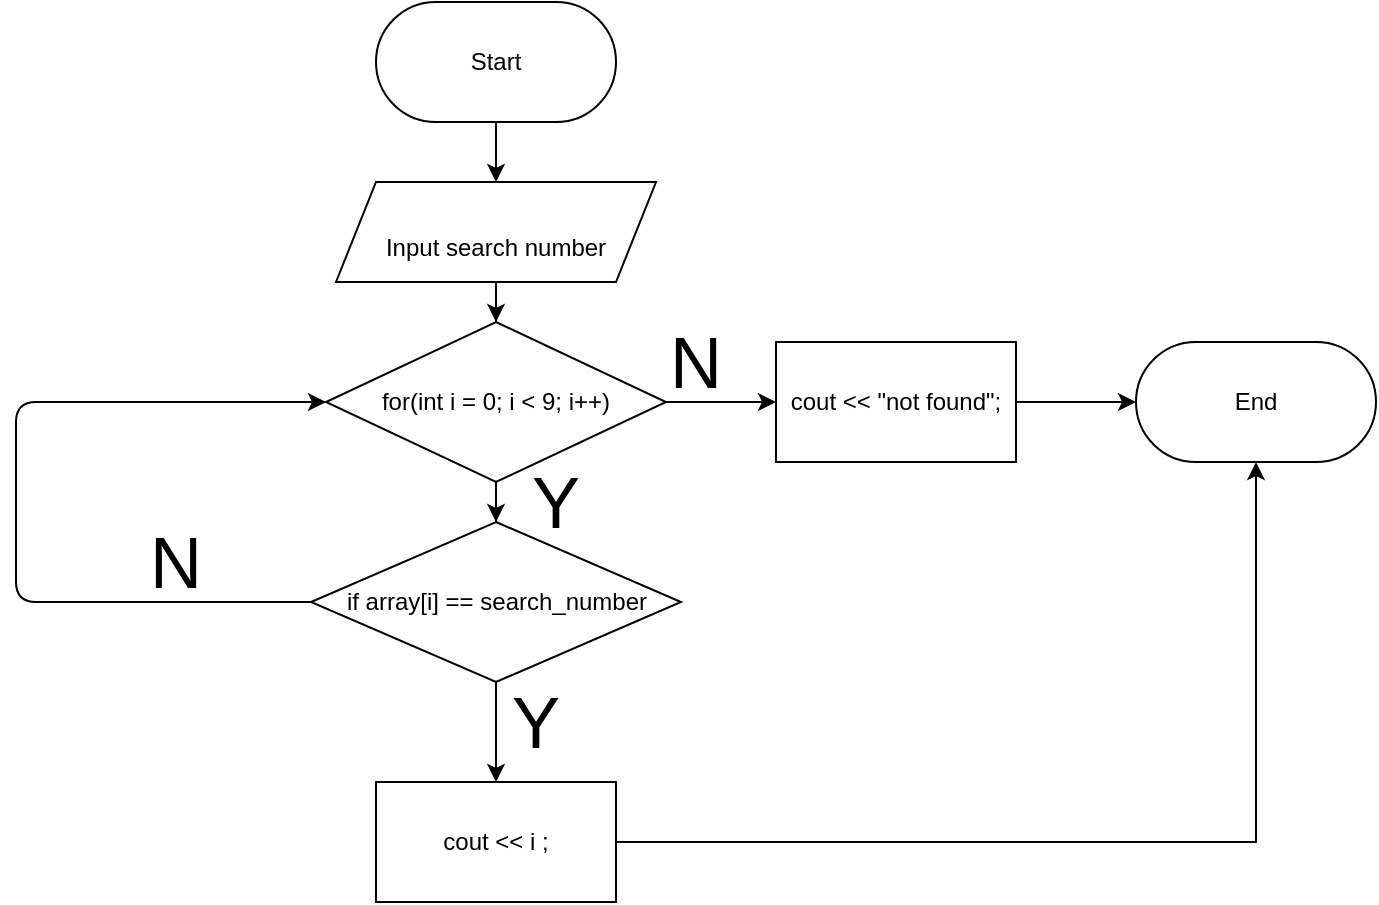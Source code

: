<mxfile>
    <diagram id="gyDqsHkpZ1bibJvhmUUM" name="Page-1">
        <mxGraphModel dx="970" dy="644" grid="1" gridSize="10" guides="1" tooltips="1" connect="1" arrows="1" fold="1" page="1" pageScale="1" pageWidth="850" pageHeight="1100" math="0" shadow="0">
            <root>
                <mxCell id="0"/>
                <mxCell id="1" parent="0"/>
                <mxCell id="4" value="" style="edgeStyle=orthogonalEdgeStyle;rounded=0;orthogonalLoop=1;jettySize=auto;html=1;" edge="1" parent="1" source="2" target="3">
                    <mxGeometry relative="1" as="geometry"/>
                </mxCell>
                <mxCell id="2" value="Start" style="rounded=1;whiteSpace=wrap;html=1;arcSize=50;" vertex="1" parent="1">
                    <mxGeometry x="340" y="160" width="120" height="60" as="geometry"/>
                </mxCell>
                <mxCell id="6" value="" style="edgeStyle=orthogonalEdgeStyle;rounded=0;orthogonalLoop=1;jettySize=auto;html=1;" edge="1" parent="1" source="3" target="5">
                    <mxGeometry relative="1" as="geometry"/>
                </mxCell>
                <mxCell id="3" value="&lt;br&gt;Input search number" style="shape=parallelogram;perimeter=parallelogramPerimeter;whiteSpace=wrap;html=1;fixedSize=1;" vertex="1" parent="1">
                    <mxGeometry x="320" y="250" width="160" height="50" as="geometry"/>
                </mxCell>
                <mxCell id="8" value="" style="edgeStyle=orthogonalEdgeStyle;rounded=0;orthogonalLoop=1;jettySize=auto;html=1;" edge="1" parent="1" source="5" target="7">
                    <mxGeometry relative="1" as="geometry"/>
                </mxCell>
                <mxCell id="22" value="" style="edgeStyle=none;rounded=0;orthogonalLoop=1;jettySize=auto;html=1;" edge="1" parent="1" source="5" target="21">
                    <mxGeometry relative="1" as="geometry"/>
                </mxCell>
                <mxCell id="5" value="for(int i = 0; i &amp;lt; 9; i++)" style="rhombus;whiteSpace=wrap;html=1;" vertex="1" parent="1">
                    <mxGeometry x="315" y="320" width="170" height="80" as="geometry"/>
                </mxCell>
                <mxCell id="10" value="" style="edgeStyle=orthogonalEdgeStyle;rounded=0;orthogonalLoop=1;jettySize=auto;html=1;" edge="1" parent="1" source="7" target="9">
                    <mxGeometry relative="1" as="geometry"/>
                </mxCell>
                <mxCell id="7" value="if array[i] == search_number" style="rhombus;whiteSpace=wrap;html=1;" vertex="1" parent="1">
                    <mxGeometry x="307.5" y="420" width="185" height="80" as="geometry"/>
                </mxCell>
                <mxCell id="12" value="" style="edgeStyle=orthogonalEdgeStyle;rounded=0;orthogonalLoop=1;jettySize=auto;html=1;entryX=0.5;entryY=1;entryDx=0;entryDy=0;exitX=1;exitY=0.5;exitDx=0;exitDy=0;" edge="1" parent="1" source="9" target="23">
                    <mxGeometry relative="1" as="geometry">
                        <mxPoint x="620" y="750" as="sourcePoint"/>
                        <mxPoint x="400" y="650" as="targetPoint"/>
                    </mxGeometry>
                </mxCell>
                <mxCell id="9" value="cout &amp;lt;&amp;lt; i ;" style="rounded=0;whiteSpace=wrap;html=1;" vertex="1" parent="1">
                    <mxGeometry x="340" y="550" width="120" height="60" as="geometry"/>
                </mxCell>
                <mxCell id="20" value="" style="endArrow=classic;html=1;entryX=0;entryY=0.5;entryDx=0;entryDy=0;exitX=0;exitY=0.5;exitDx=0;exitDy=0;" edge="1" parent="1" source="7" target="5">
                    <mxGeometry width="50" height="50" relative="1" as="geometry">
                        <mxPoint x="90" y="340" as="sourcePoint"/>
                        <mxPoint x="140" y="290" as="targetPoint"/>
                        <Array as="points">
                            <mxPoint x="160" y="460"/>
                            <mxPoint x="160" y="360"/>
                        </Array>
                    </mxGeometry>
                </mxCell>
                <mxCell id="24" value="" style="edgeStyle=none;rounded=0;orthogonalLoop=1;jettySize=auto;html=1;" edge="1" parent="1" source="21" target="23">
                    <mxGeometry relative="1" as="geometry"/>
                </mxCell>
                <mxCell id="21" value="cout &amp;lt;&amp;lt; &quot;not found&quot;;" style="rounded=0;whiteSpace=wrap;html=1;" vertex="1" parent="1">
                    <mxGeometry x="540" y="330" width="120" height="60" as="geometry"/>
                </mxCell>
                <mxCell id="23" value="End" style="rounded=1;whiteSpace=wrap;html=1;arcSize=50;" vertex="1" parent="1">
                    <mxGeometry x="720" y="330" width="120" height="60" as="geometry"/>
                </mxCell>
                <mxCell id="25" value="&lt;font style=&quot;font-size: 36px&quot;&gt;N&lt;/font&gt;" style="text;html=1;strokeColor=none;fillColor=none;align=center;verticalAlign=middle;whiteSpace=wrap;rounded=0;" vertex="1" parent="1">
                    <mxGeometry x="220" y="430" width="40" height="20" as="geometry"/>
                </mxCell>
                <mxCell id="26" value="&lt;font style=&quot;font-size: 36px&quot;&gt;Y&lt;/font&gt;" style="text;html=1;strokeColor=none;fillColor=none;align=center;verticalAlign=middle;whiteSpace=wrap;rounded=0;" vertex="1" parent="1">
                    <mxGeometry x="400" y="510" width="40" height="20" as="geometry"/>
                </mxCell>
                <mxCell id="27" value="&lt;font style=&quot;font-size: 36px&quot;&gt;Y&lt;/font&gt;" style="text;html=1;strokeColor=none;fillColor=none;align=center;verticalAlign=middle;whiteSpace=wrap;rounded=0;" vertex="1" parent="1">
                    <mxGeometry x="410" y="400" width="40" height="20" as="geometry"/>
                </mxCell>
                <mxCell id="28" value="&lt;font style=&quot;font-size: 36px&quot;&gt;N&lt;/font&gt;" style="text;html=1;strokeColor=none;fillColor=none;align=center;verticalAlign=middle;whiteSpace=wrap;rounded=0;" vertex="1" parent="1">
                    <mxGeometry x="480" y="330" width="40" height="20" as="geometry"/>
                </mxCell>
            </root>
        </mxGraphModel>
    </diagram>
</mxfile>